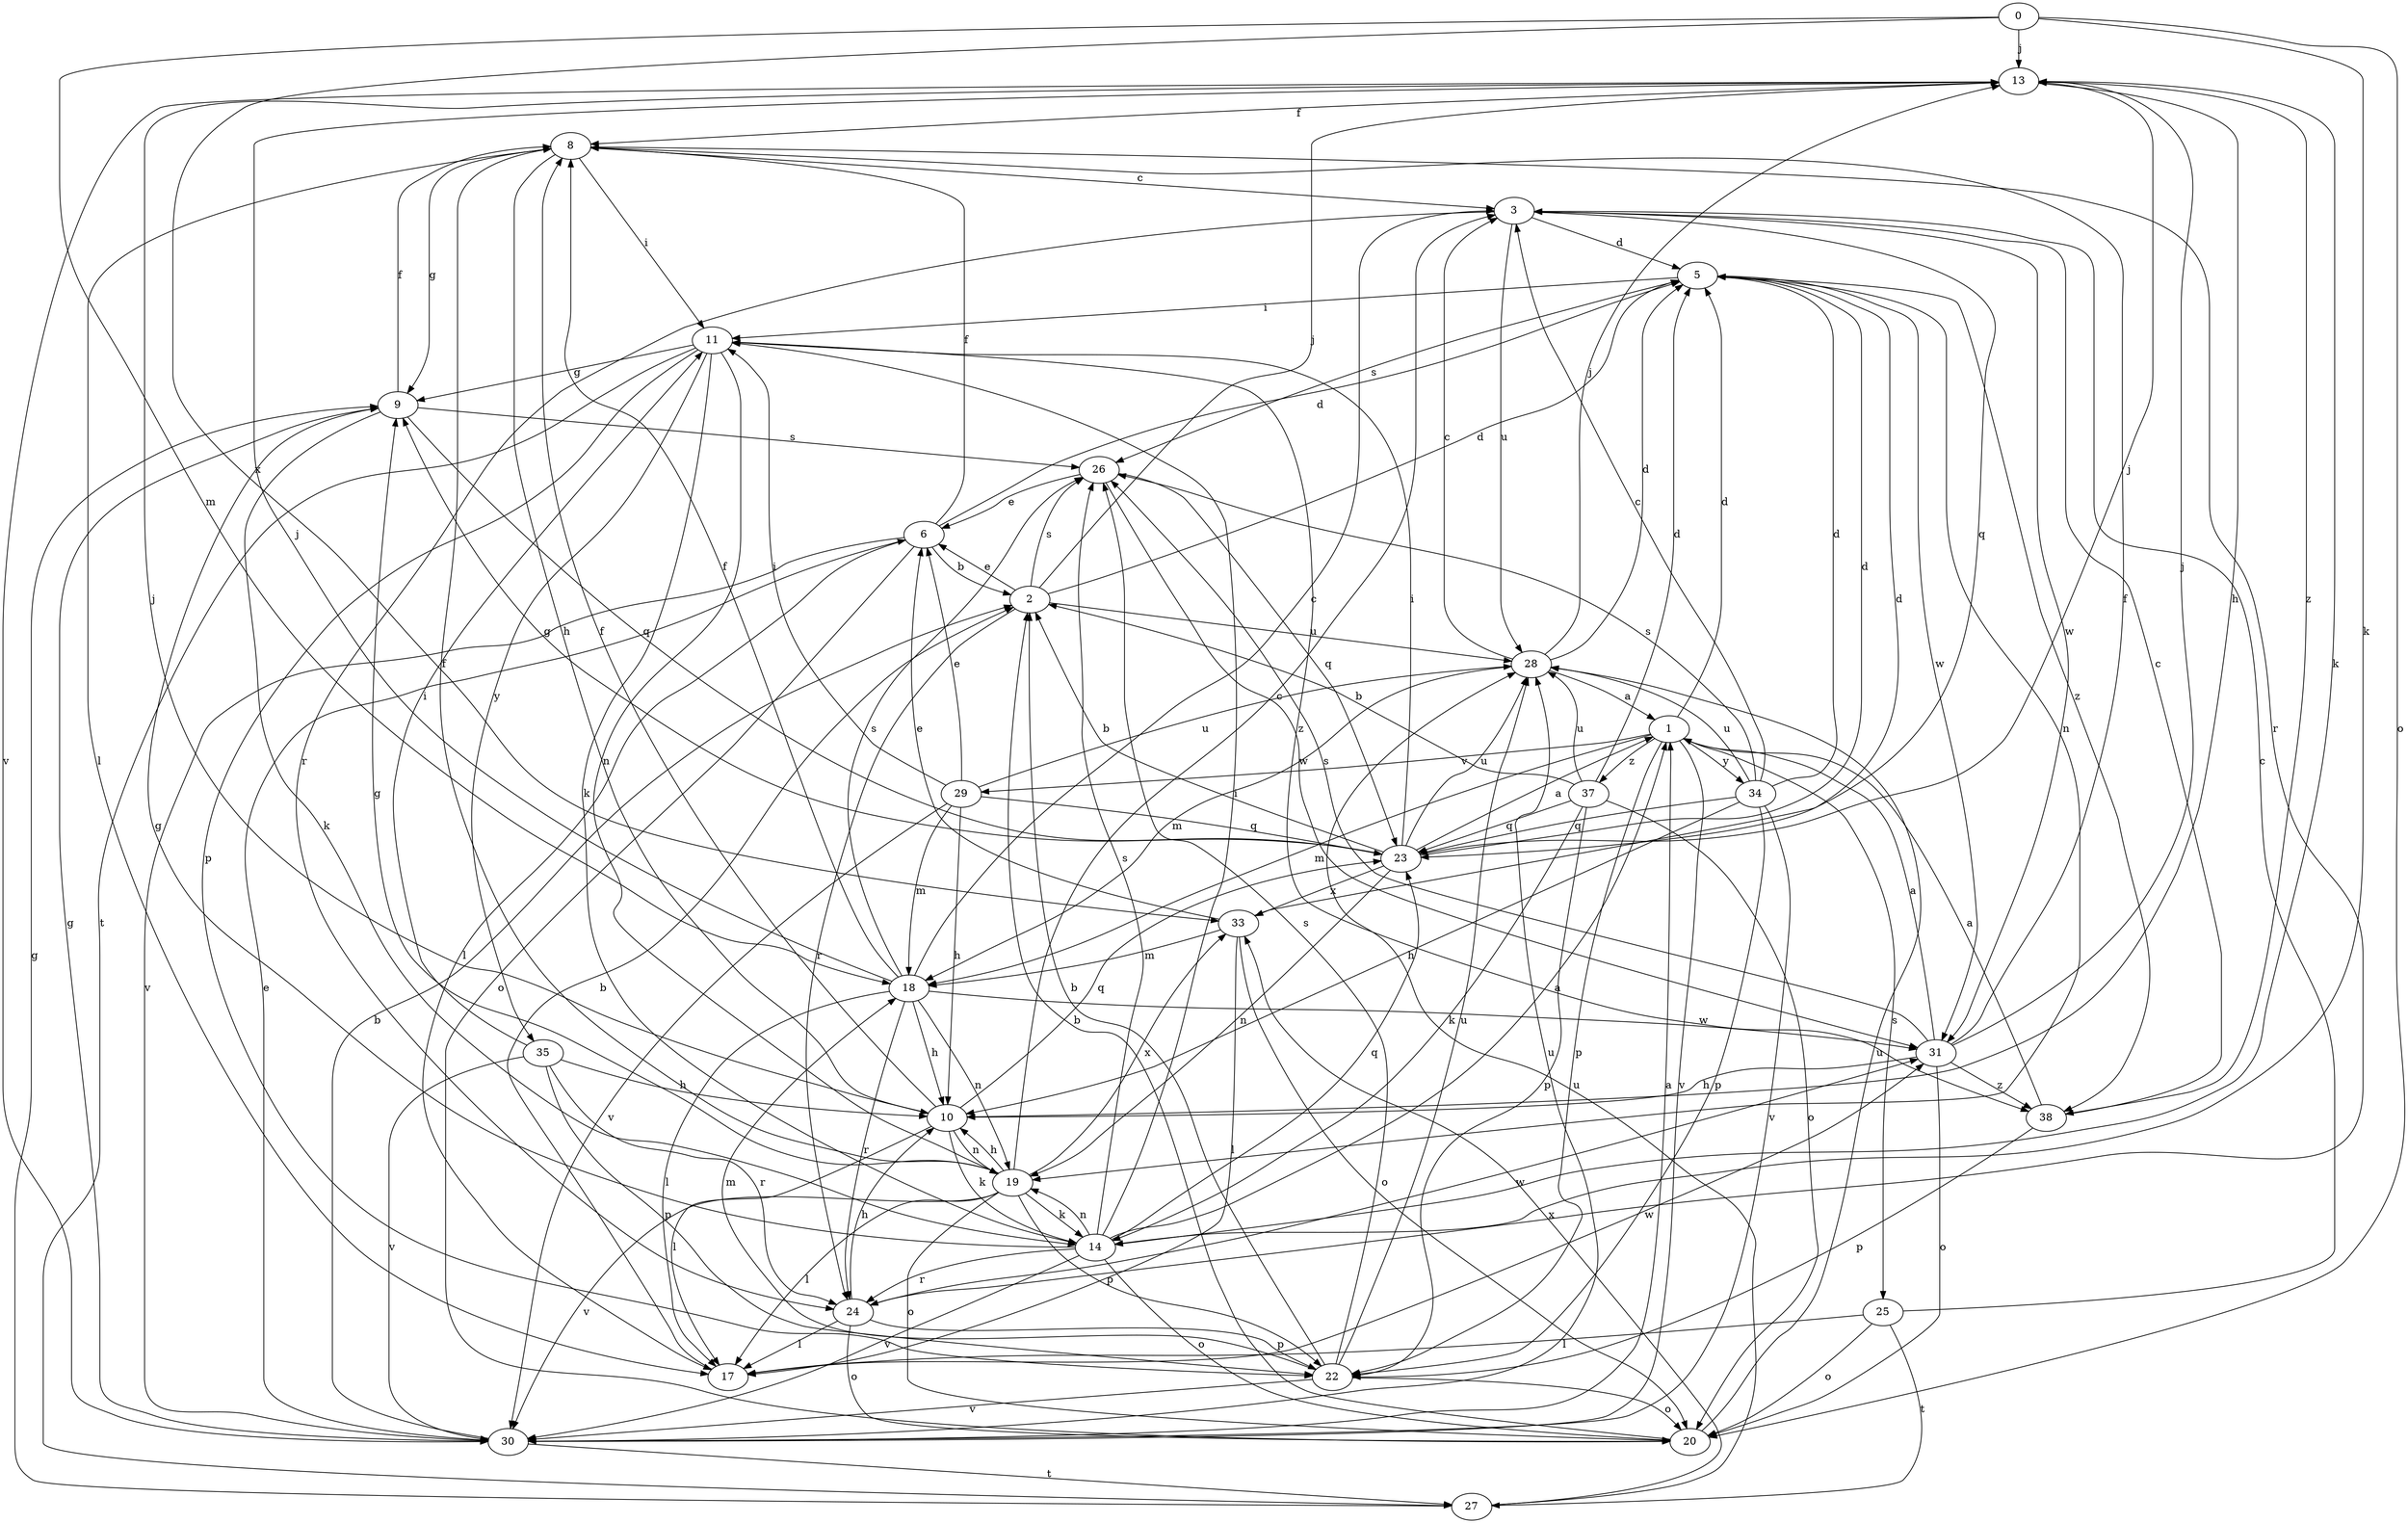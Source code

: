 strict digraph  {
0;
1;
2;
3;
5;
6;
8;
9;
10;
11;
13;
14;
17;
18;
19;
20;
22;
23;
24;
25;
26;
27;
28;
29;
30;
31;
33;
34;
35;
37;
38;
0 -> 13  [label=j];
0 -> 14  [label=k];
0 -> 18  [label=m];
0 -> 20  [label=o];
0 -> 33  [label=x];
1 -> 5  [label=d];
1 -> 18  [label=m];
1 -> 22  [label=p];
1 -> 25  [label=s];
1 -> 29  [label=v];
1 -> 30  [label=v];
1 -> 34  [label=y];
1 -> 37  [label=z];
2 -> 5  [label=d];
2 -> 6  [label=e];
2 -> 13  [label=j];
2 -> 24  [label=r];
2 -> 26  [label=s];
2 -> 28  [label=u];
3 -> 5  [label=d];
3 -> 23  [label=q];
3 -> 24  [label=r];
3 -> 28  [label=u];
3 -> 31  [label=w];
5 -> 11  [label=i];
5 -> 19  [label=n];
5 -> 26  [label=s];
5 -> 31  [label=w];
5 -> 38  [label=z];
6 -> 2  [label=b];
6 -> 5  [label=d];
6 -> 8  [label=f];
6 -> 17  [label=l];
6 -> 20  [label=o];
6 -> 30  [label=v];
8 -> 3  [label=c];
8 -> 9  [label=g];
8 -> 10  [label=h];
8 -> 11  [label=i];
8 -> 17  [label=l];
8 -> 24  [label=r];
9 -> 8  [label=f];
9 -> 14  [label=k];
9 -> 23  [label=q];
9 -> 26  [label=s];
10 -> 8  [label=f];
10 -> 13  [label=j];
10 -> 14  [label=k];
10 -> 17  [label=l];
10 -> 19  [label=n];
10 -> 23  [label=q];
11 -> 9  [label=g];
11 -> 14  [label=k];
11 -> 19  [label=n];
11 -> 22  [label=p];
11 -> 27  [label=t];
11 -> 35  [label=y];
11 -> 38  [label=z];
13 -> 8  [label=f];
13 -> 10  [label=h];
13 -> 14  [label=k];
13 -> 30  [label=v];
13 -> 38  [label=z];
14 -> 1  [label=a];
14 -> 9  [label=g];
14 -> 11  [label=i];
14 -> 19  [label=n];
14 -> 20  [label=o];
14 -> 23  [label=q];
14 -> 24  [label=r];
14 -> 26  [label=s];
14 -> 30  [label=v];
17 -> 2  [label=b];
17 -> 31  [label=w];
18 -> 3  [label=c];
18 -> 8  [label=f];
18 -> 10  [label=h];
18 -> 13  [label=j];
18 -> 17  [label=l];
18 -> 19  [label=n];
18 -> 24  [label=r];
18 -> 26  [label=s];
18 -> 31  [label=w];
19 -> 3  [label=c];
19 -> 8  [label=f];
19 -> 9  [label=g];
19 -> 10  [label=h];
19 -> 14  [label=k];
19 -> 17  [label=l];
19 -> 20  [label=o];
19 -> 22  [label=p];
19 -> 30  [label=v];
19 -> 33  [label=x];
20 -> 2  [label=b];
20 -> 28  [label=u];
22 -> 2  [label=b];
22 -> 18  [label=m];
22 -> 20  [label=o];
22 -> 26  [label=s];
22 -> 28  [label=u];
22 -> 30  [label=v];
23 -> 1  [label=a];
23 -> 2  [label=b];
23 -> 5  [label=d];
23 -> 9  [label=g];
23 -> 11  [label=i];
23 -> 13  [label=j];
23 -> 19  [label=n];
23 -> 28  [label=u];
23 -> 33  [label=x];
24 -> 10  [label=h];
24 -> 17  [label=l];
24 -> 20  [label=o];
24 -> 22  [label=p];
24 -> 31  [label=w];
25 -> 3  [label=c];
25 -> 17  [label=l];
25 -> 20  [label=o];
25 -> 27  [label=t];
26 -> 6  [label=e];
26 -> 23  [label=q];
26 -> 31  [label=w];
27 -> 9  [label=g];
27 -> 28  [label=u];
27 -> 33  [label=x];
28 -> 1  [label=a];
28 -> 3  [label=c];
28 -> 5  [label=d];
28 -> 13  [label=j];
28 -> 18  [label=m];
29 -> 6  [label=e];
29 -> 10  [label=h];
29 -> 11  [label=i];
29 -> 18  [label=m];
29 -> 23  [label=q];
29 -> 28  [label=u];
29 -> 30  [label=v];
30 -> 1  [label=a];
30 -> 2  [label=b];
30 -> 6  [label=e];
30 -> 9  [label=g];
30 -> 27  [label=t];
30 -> 28  [label=u];
31 -> 1  [label=a];
31 -> 8  [label=f];
31 -> 10  [label=h];
31 -> 13  [label=j];
31 -> 20  [label=o];
31 -> 26  [label=s];
31 -> 38  [label=z];
33 -> 5  [label=d];
33 -> 6  [label=e];
33 -> 17  [label=l];
33 -> 18  [label=m];
33 -> 20  [label=o];
34 -> 3  [label=c];
34 -> 5  [label=d];
34 -> 10  [label=h];
34 -> 22  [label=p];
34 -> 23  [label=q];
34 -> 26  [label=s];
34 -> 28  [label=u];
34 -> 30  [label=v];
35 -> 10  [label=h];
35 -> 11  [label=i];
35 -> 22  [label=p];
35 -> 24  [label=r];
35 -> 30  [label=v];
37 -> 2  [label=b];
37 -> 5  [label=d];
37 -> 14  [label=k];
37 -> 20  [label=o];
37 -> 22  [label=p];
37 -> 23  [label=q];
37 -> 28  [label=u];
38 -> 1  [label=a];
38 -> 3  [label=c];
38 -> 22  [label=p];
}
